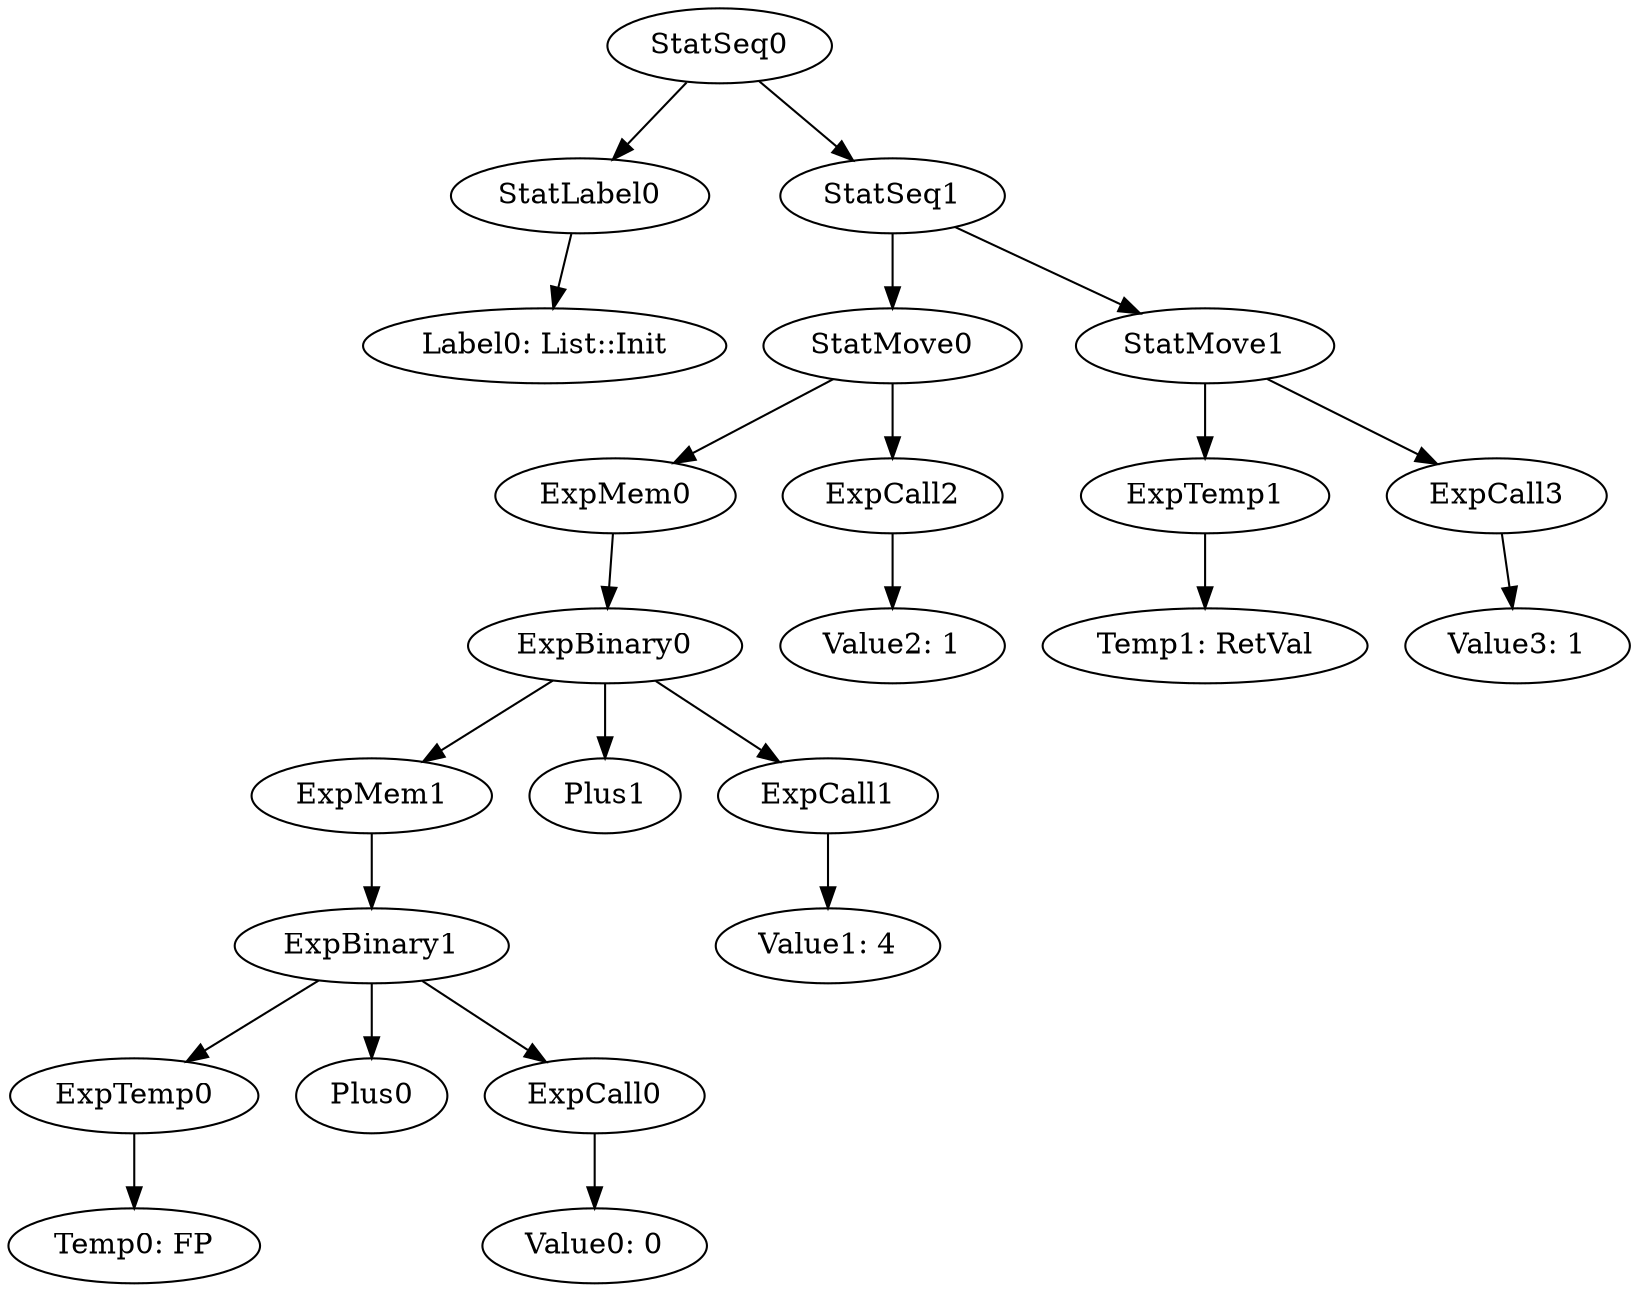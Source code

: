 digraph {
	ordering = out;
	StatMove1 -> ExpTemp1;
	StatMove1 -> ExpCall3;
	ExpCall3 -> "Value3: 1";
	ExpTemp1 -> "Temp1: RetVal";
	ExpTemp0 -> "Temp0: FP";
	StatSeq0 -> StatLabel0;
	StatSeq0 -> StatSeq1;
	StatLabel0 -> "Label0: List::Init";
	StatSeq1 -> StatMove0;
	StatSeq1 -> StatMove1;
	ExpCall0 -> "Value0: 0";
	ExpMem1 -> ExpBinary1;
	ExpBinary1 -> ExpTemp0;
	ExpBinary1 -> Plus0;
	ExpBinary1 -> ExpCall0;
	ExpMem0 -> ExpBinary0;
	ExpBinary0 -> ExpMem1;
	ExpBinary0 -> Plus1;
	ExpBinary0 -> ExpCall1;
	ExpCall1 -> "Value1: 4";
	ExpCall2 -> "Value2: 1";
	StatMove0 -> ExpMem0;
	StatMove0 -> ExpCall2;
}

